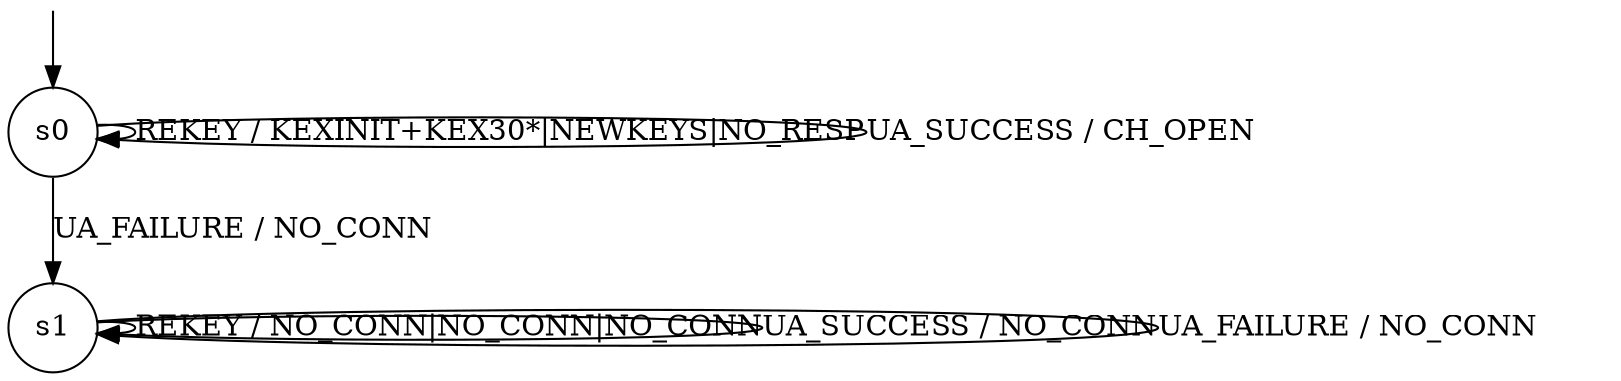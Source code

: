 digraph g {

	s0 [shape="circle" label="s0"];
	s1 [shape="circle" label="s1"];
	s0 -> s0 [label="REKEY / KEXINIT+KEX30*|NEWKEYS|NO_RESP"];
	s0 -> s0 [label="UA_SUCCESS / CH_OPEN"];
	s0 -> s1 [label="UA_FAILURE / NO_CONN"];
	s1 -> s1 [label="REKEY / NO_CONN|NO_CONN|NO_CONN"];
	s1 -> s1 [label="UA_SUCCESS / NO_CONN"];
	s1 -> s1 [label="UA_FAILURE / NO_CONN"];

__start0 [label="" shape="none" width="0" height="0"];
__start0 -> s0;

}

